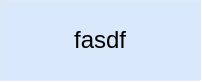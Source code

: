<mxfile version="16.2.7" type="device"><diagram id="MSMxc_KiPaX55jW2pGAG" name="Page-1"><mxGraphModel dx="401" dy="287" grid="1" gridSize="10" guides="1" tooltips="1" connect="1" arrows="1" fold="1" page="1" pageScale="1" pageWidth="827" pageHeight="1169" math="0" shadow="0"><root><mxCell id="0"/><mxCell id="1" parent="0"/><mxCell id="UZmfLQT8j16dgxZkh9sH-1" value="fasdf" style="rounded=0;whiteSpace=wrap;html=1;fillColor=#dae8fc;strokeColor=#6c8ebf;strokeWidth=0;" vertex="1" parent="1"><mxGeometry x="320" y="260" width="100" height="40" as="geometry"/></mxCell></root></mxGraphModel></diagram></mxfile>